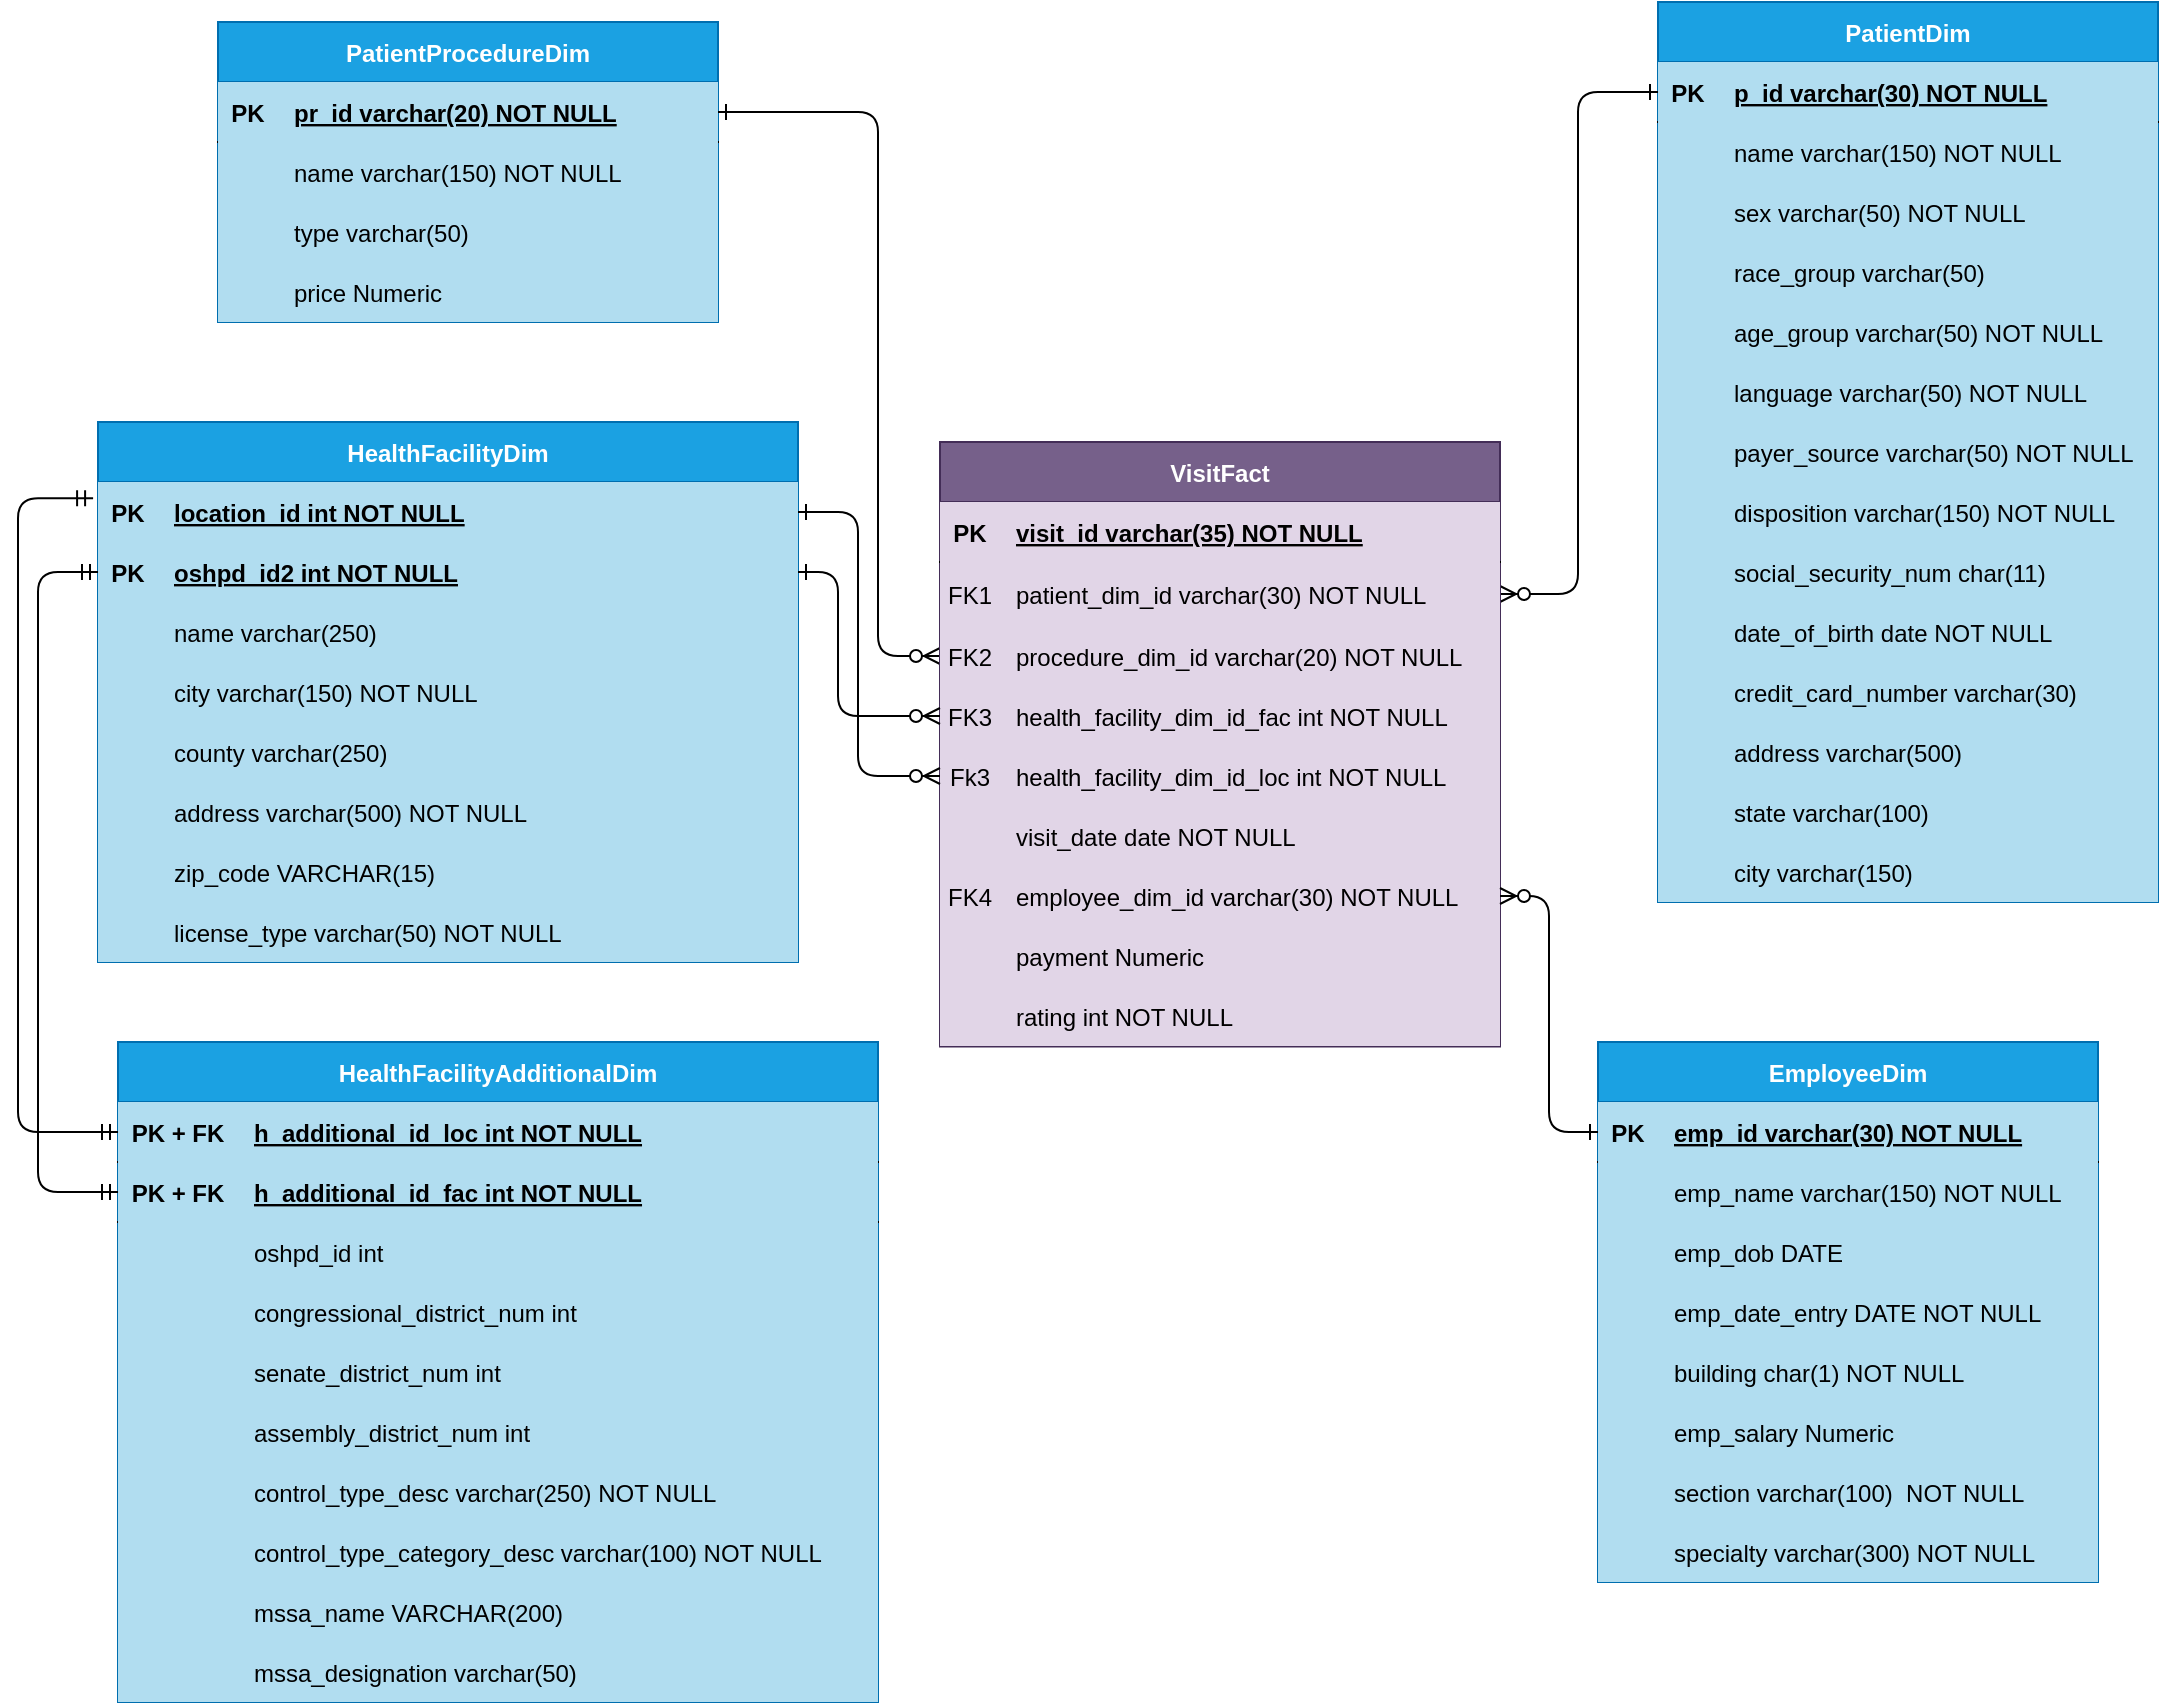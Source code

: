 <mxfile version="21.1.1" type="device">
  <diagram id="R2lEEEUBdFMjLlhIrx00" name="Page-1">
    <mxGraphModel dx="1313" dy="698" grid="0" gridSize="10" guides="1" tooltips="1" connect="1" arrows="1" fold="1" page="0" pageScale="1" pageWidth="850" pageHeight="1100" math="0" shadow="0" extFonts="Permanent Marker^https://fonts.googleapis.com/css?family=Permanent+Marker">
      <root>
        <mxCell id="0" />
        <mxCell id="1" parent="0" />
        <mxCell id="I6zElXgZEDLd3gUoQ3DE-26" value="PatientProcedureDim" style="shape=table;startSize=30;container=1;collapsible=1;childLayout=tableLayout;fixedRows=1;rowLines=0;fontStyle=1;align=center;resizeLast=1;fillColor=#1ba1e2;fontColor=#ffffff;strokeColor=#006EAF;" parent="1" vertex="1">
          <mxGeometry x="339" y="89" width="250" height="150" as="geometry" />
        </mxCell>
        <mxCell id="I6zElXgZEDLd3gUoQ3DE-27" value="" style="shape=partialRectangle;collapsible=0;dropTarget=0;pointerEvents=0;fillColor=none;points=[[0,0.5],[1,0.5]];portConstraint=eastwest;top=0;left=0;right=0;bottom=1;" parent="I6zElXgZEDLd3gUoQ3DE-26" vertex="1">
          <mxGeometry y="30" width="250" height="30" as="geometry" />
        </mxCell>
        <mxCell id="I6zElXgZEDLd3gUoQ3DE-28" value="PK" style="shape=partialRectangle;overflow=hidden;connectable=0;fillColor=#b1ddf0;top=0;left=0;bottom=0;right=0;fontStyle=1;strokeColor=#10739e;" parent="I6zElXgZEDLd3gUoQ3DE-27" vertex="1">
          <mxGeometry width="30" height="30" as="geometry">
            <mxRectangle width="30" height="30" as="alternateBounds" />
          </mxGeometry>
        </mxCell>
        <mxCell id="I6zElXgZEDLd3gUoQ3DE-29" value="pr_id varchar(20) NOT NULL " style="shape=partialRectangle;overflow=hidden;connectable=0;fillColor=#b1ddf0;top=0;left=0;bottom=0;right=0;align=left;spacingLeft=6;fontStyle=5;strokeColor=#10739e;" parent="I6zElXgZEDLd3gUoQ3DE-27" vertex="1">
          <mxGeometry x="30" width="220" height="30" as="geometry">
            <mxRectangle width="220" height="30" as="alternateBounds" />
          </mxGeometry>
        </mxCell>
        <mxCell id="I6zElXgZEDLd3gUoQ3DE-30" value="" style="shape=partialRectangle;collapsible=0;dropTarget=0;pointerEvents=0;fillColor=none;points=[[0,0.5],[1,0.5]];portConstraint=eastwest;top=0;left=0;right=0;bottom=0;" parent="I6zElXgZEDLd3gUoQ3DE-26" vertex="1">
          <mxGeometry y="60" width="250" height="30" as="geometry" />
        </mxCell>
        <mxCell id="I6zElXgZEDLd3gUoQ3DE-31" value="" style="shape=partialRectangle;overflow=hidden;connectable=0;fillColor=#b1ddf0;top=0;left=0;bottom=0;right=0;strokeColor=#10739e;" parent="I6zElXgZEDLd3gUoQ3DE-30" vertex="1">
          <mxGeometry width="30" height="30" as="geometry">
            <mxRectangle width="30" height="30" as="alternateBounds" />
          </mxGeometry>
        </mxCell>
        <mxCell id="I6zElXgZEDLd3gUoQ3DE-32" value="name varchar(150) NOT NULL" style="shape=partialRectangle;overflow=hidden;connectable=0;fillColor=#b1ddf0;top=0;left=0;bottom=0;right=0;align=left;spacingLeft=6;strokeColor=#10739e;" parent="I6zElXgZEDLd3gUoQ3DE-30" vertex="1">
          <mxGeometry x="30" width="220" height="30" as="geometry">
            <mxRectangle width="220" height="30" as="alternateBounds" />
          </mxGeometry>
        </mxCell>
        <mxCell id="I6zElXgZEDLd3gUoQ3DE-36" style="shape=partialRectangle;collapsible=0;dropTarget=0;pointerEvents=0;fillColor=none;points=[[0,0.5],[1,0.5]];portConstraint=eastwest;top=0;left=0;right=0;bottom=0;" parent="I6zElXgZEDLd3gUoQ3DE-26" vertex="1">
          <mxGeometry y="90" width="250" height="30" as="geometry" />
        </mxCell>
        <mxCell id="I6zElXgZEDLd3gUoQ3DE-37" style="shape=partialRectangle;overflow=hidden;connectable=0;fillColor=#b1ddf0;top=0;left=0;bottom=0;right=0;strokeColor=#10739e;" parent="I6zElXgZEDLd3gUoQ3DE-36" vertex="1">
          <mxGeometry width="30" height="30" as="geometry">
            <mxRectangle width="30" height="30" as="alternateBounds" />
          </mxGeometry>
        </mxCell>
        <mxCell id="I6zElXgZEDLd3gUoQ3DE-38" value="type varchar(50)" style="shape=partialRectangle;overflow=hidden;connectable=0;fillColor=#b1ddf0;top=0;left=0;bottom=0;right=0;align=left;spacingLeft=6;strokeColor=#10739e;" parent="I6zElXgZEDLd3gUoQ3DE-36" vertex="1">
          <mxGeometry x="30" width="220" height="30" as="geometry">
            <mxRectangle width="220" height="30" as="alternateBounds" />
          </mxGeometry>
        </mxCell>
        <mxCell id="I6zElXgZEDLd3gUoQ3DE-39" style="shape=partialRectangle;collapsible=0;dropTarget=0;pointerEvents=0;fillColor=none;points=[[0,0.5],[1,0.5]];portConstraint=eastwest;top=0;left=0;right=0;bottom=0;" parent="I6zElXgZEDLd3gUoQ3DE-26" vertex="1">
          <mxGeometry y="120" width="250" height="30" as="geometry" />
        </mxCell>
        <mxCell id="I6zElXgZEDLd3gUoQ3DE-40" style="shape=partialRectangle;overflow=hidden;connectable=0;fillColor=#b1ddf0;top=0;left=0;bottom=0;right=0;strokeColor=#10739e;" parent="I6zElXgZEDLd3gUoQ3DE-39" vertex="1">
          <mxGeometry width="30" height="30" as="geometry">
            <mxRectangle width="30" height="30" as="alternateBounds" />
          </mxGeometry>
        </mxCell>
        <mxCell id="I6zElXgZEDLd3gUoQ3DE-41" value="price Numeric" style="shape=partialRectangle;overflow=hidden;connectable=0;fillColor=#b1ddf0;top=0;left=0;bottom=0;right=0;align=left;spacingLeft=6;strokeColor=#10739e;" parent="I6zElXgZEDLd3gUoQ3DE-39" vertex="1">
          <mxGeometry x="30" width="220" height="30" as="geometry">
            <mxRectangle width="220" height="30" as="alternateBounds" />
          </mxGeometry>
        </mxCell>
        <mxCell id="I6zElXgZEDLd3gUoQ3DE-88" value="HealthFacilityDim" style="shape=table;startSize=30;container=1;collapsible=1;childLayout=tableLayout;fixedRows=1;rowLines=0;fontStyle=1;align=center;resizeLast=1;fillColor=#1ba1e2;fontColor=#ffffff;strokeColor=#006EAF;" parent="1" vertex="1">
          <mxGeometry x="279" y="289" width="350" height="270" as="geometry" />
        </mxCell>
        <mxCell id="U6otynBDtJ4fSCat0MDh-55" style="shape=partialRectangle;collapsible=0;dropTarget=0;pointerEvents=0;fillColor=none;points=[[0,0.5],[1,0.5]];portConstraint=eastwest;top=0;left=0;right=0;bottom=0;" parent="I6zElXgZEDLd3gUoQ3DE-88" vertex="1">
          <mxGeometry y="30" width="350" height="30" as="geometry" />
        </mxCell>
        <mxCell id="U6otynBDtJ4fSCat0MDh-56" value="PK" style="shape=partialRectangle;overflow=hidden;connectable=0;fillColor=#b1ddf0;top=0;left=0;bottom=0;right=0;strokeColor=#10739e;fontStyle=1" parent="U6otynBDtJ4fSCat0MDh-55" vertex="1">
          <mxGeometry width="30" height="30" as="geometry">
            <mxRectangle width="30" height="30" as="alternateBounds" />
          </mxGeometry>
        </mxCell>
        <mxCell id="U6otynBDtJ4fSCat0MDh-57" value="location_id int NOT NULL" style="shape=partialRectangle;overflow=hidden;connectable=0;fillColor=#b1ddf0;top=0;left=0;bottom=0;right=0;align=left;spacingLeft=6;strokeColor=#10739e;fontStyle=5" parent="U6otynBDtJ4fSCat0MDh-55" vertex="1">
          <mxGeometry x="30" width="320" height="30" as="geometry">
            <mxRectangle width="320" height="30" as="alternateBounds" />
          </mxGeometry>
        </mxCell>
        <mxCell id="U6otynBDtJ4fSCat0MDh-86" style="shape=partialRectangle;collapsible=0;dropTarget=0;pointerEvents=0;fillColor=none;points=[[0,0.5],[1,0.5]];portConstraint=eastwest;top=0;left=0;right=0;bottom=0;" parent="I6zElXgZEDLd3gUoQ3DE-88" vertex="1">
          <mxGeometry y="60" width="350" height="30" as="geometry" />
        </mxCell>
        <mxCell id="U6otynBDtJ4fSCat0MDh-87" value="PK" style="shape=partialRectangle;overflow=hidden;connectable=0;fillColor=#b1ddf0;top=0;left=0;bottom=0;right=0;strokeColor=#10739e;fontStyle=1" parent="U6otynBDtJ4fSCat0MDh-86" vertex="1">
          <mxGeometry width="30" height="30" as="geometry">
            <mxRectangle width="30" height="30" as="alternateBounds" />
          </mxGeometry>
        </mxCell>
        <mxCell id="U6otynBDtJ4fSCat0MDh-88" value="oshpd_id2 int NOT NULL" style="shape=partialRectangle;overflow=hidden;connectable=0;fillColor=#b1ddf0;top=0;left=0;bottom=0;right=0;align=left;spacingLeft=6;strokeColor=#10739e;fontStyle=5" parent="U6otynBDtJ4fSCat0MDh-86" vertex="1">
          <mxGeometry x="30" width="320" height="30" as="geometry">
            <mxRectangle width="320" height="30" as="alternateBounds" />
          </mxGeometry>
        </mxCell>
        <mxCell id="I6zElXgZEDLd3gUoQ3DE-95" value="" style="shape=partialRectangle;collapsible=0;dropTarget=0;pointerEvents=0;fillColor=none;points=[[0,0.5],[1,0.5]];portConstraint=eastwest;top=0;left=0;right=0;bottom=0;" parent="I6zElXgZEDLd3gUoQ3DE-88" vertex="1">
          <mxGeometry y="90" width="350" height="30" as="geometry" />
        </mxCell>
        <mxCell id="I6zElXgZEDLd3gUoQ3DE-96" value="" style="shape=partialRectangle;overflow=hidden;connectable=0;fillColor=#b1ddf0;top=0;left=0;bottom=0;right=0;strokeColor=#10739e;" parent="I6zElXgZEDLd3gUoQ3DE-95" vertex="1">
          <mxGeometry width="30" height="30" as="geometry">
            <mxRectangle width="30" height="30" as="alternateBounds" />
          </mxGeometry>
        </mxCell>
        <mxCell id="I6zElXgZEDLd3gUoQ3DE-97" value="name varchar(250)" style="shape=partialRectangle;overflow=hidden;connectable=0;fillColor=#b1ddf0;top=0;left=0;bottom=0;right=0;align=left;spacingLeft=6;strokeColor=#10739e;" parent="I6zElXgZEDLd3gUoQ3DE-95" vertex="1">
          <mxGeometry x="30" width="320" height="30" as="geometry">
            <mxRectangle width="320" height="30" as="alternateBounds" />
          </mxGeometry>
        </mxCell>
        <mxCell id="U6otynBDtJ4fSCat0MDh-70" style="shape=partialRectangle;collapsible=0;dropTarget=0;pointerEvents=0;fillColor=none;points=[[0,0.5],[1,0.5]];portConstraint=eastwest;top=0;left=0;right=0;bottom=0;" parent="I6zElXgZEDLd3gUoQ3DE-88" vertex="1">
          <mxGeometry y="120" width="350" height="30" as="geometry" />
        </mxCell>
        <mxCell id="U6otynBDtJ4fSCat0MDh-71" style="shape=partialRectangle;overflow=hidden;connectable=0;fillColor=#b1ddf0;top=0;left=0;bottom=0;right=0;strokeColor=#10739e;" parent="U6otynBDtJ4fSCat0MDh-70" vertex="1">
          <mxGeometry width="30" height="30" as="geometry">
            <mxRectangle width="30" height="30" as="alternateBounds" />
          </mxGeometry>
        </mxCell>
        <mxCell id="U6otynBDtJ4fSCat0MDh-72" value="city varchar(150) NOT NULL" style="shape=partialRectangle;overflow=hidden;connectable=0;fillColor=#b1ddf0;top=0;left=0;bottom=0;right=0;align=left;spacingLeft=6;strokeColor=#10739e;" parent="U6otynBDtJ4fSCat0MDh-70" vertex="1">
          <mxGeometry x="30" width="320" height="30" as="geometry">
            <mxRectangle width="320" height="30" as="alternateBounds" />
          </mxGeometry>
        </mxCell>
        <mxCell id="U6otynBDtJ4fSCat0MDh-67" style="shape=partialRectangle;collapsible=0;dropTarget=0;pointerEvents=0;fillColor=none;points=[[0,0.5],[1,0.5]];portConstraint=eastwest;top=0;left=0;right=0;bottom=0;" parent="I6zElXgZEDLd3gUoQ3DE-88" vertex="1">
          <mxGeometry y="150" width="350" height="30" as="geometry" />
        </mxCell>
        <mxCell id="U6otynBDtJ4fSCat0MDh-68" style="shape=partialRectangle;overflow=hidden;connectable=0;fillColor=#b1ddf0;top=0;left=0;bottom=0;right=0;strokeColor=#10739e;" parent="U6otynBDtJ4fSCat0MDh-67" vertex="1">
          <mxGeometry width="30" height="30" as="geometry">
            <mxRectangle width="30" height="30" as="alternateBounds" />
          </mxGeometry>
        </mxCell>
        <mxCell id="U6otynBDtJ4fSCat0MDh-69" value="county varchar(250)" style="shape=partialRectangle;overflow=hidden;connectable=0;fillColor=#b1ddf0;top=0;left=0;bottom=0;right=0;align=left;spacingLeft=6;strokeColor=#10739e;" parent="U6otynBDtJ4fSCat0MDh-67" vertex="1">
          <mxGeometry x="30" width="320" height="30" as="geometry">
            <mxRectangle width="320" height="30" as="alternateBounds" />
          </mxGeometry>
        </mxCell>
        <mxCell id="U6otynBDtJ4fSCat0MDh-64" style="shape=partialRectangle;collapsible=0;dropTarget=0;pointerEvents=0;fillColor=none;points=[[0,0.5],[1,0.5]];portConstraint=eastwest;top=0;left=0;right=0;bottom=0;" parent="I6zElXgZEDLd3gUoQ3DE-88" vertex="1">
          <mxGeometry y="180" width="350" height="30" as="geometry" />
        </mxCell>
        <mxCell id="U6otynBDtJ4fSCat0MDh-65" style="shape=partialRectangle;overflow=hidden;connectable=0;fillColor=#b1ddf0;top=0;left=0;bottom=0;right=0;strokeColor=#10739e;" parent="U6otynBDtJ4fSCat0MDh-64" vertex="1">
          <mxGeometry width="30" height="30" as="geometry">
            <mxRectangle width="30" height="30" as="alternateBounds" />
          </mxGeometry>
        </mxCell>
        <mxCell id="U6otynBDtJ4fSCat0MDh-66" value="address varchar(500) NOT NULL" style="shape=partialRectangle;overflow=hidden;connectable=0;fillColor=#b1ddf0;top=0;left=0;bottom=0;right=0;align=left;spacingLeft=6;strokeColor=#10739e;" parent="U6otynBDtJ4fSCat0MDh-64" vertex="1">
          <mxGeometry x="30" width="320" height="30" as="geometry">
            <mxRectangle width="320" height="30" as="alternateBounds" />
          </mxGeometry>
        </mxCell>
        <mxCell id="U6otynBDtJ4fSCat0MDh-61" style="shape=partialRectangle;collapsible=0;dropTarget=0;pointerEvents=0;fillColor=none;points=[[0,0.5],[1,0.5]];portConstraint=eastwest;top=0;left=0;right=0;bottom=0;" parent="I6zElXgZEDLd3gUoQ3DE-88" vertex="1">
          <mxGeometry y="210" width="350" height="30" as="geometry" />
        </mxCell>
        <mxCell id="U6otynBDtJ4fSCat0MDh-62" style="shape=partialRectangle;overflow=hidden;connectable=0;fillColor=#b1ddf0;top=0;left=0;bottom=0;right=0;strokeColor=#10739e;" parent="U6otynBDtJ4fSCat0MDh-61" vertex="1">
          <mxGeometry width="30" height="30" as="geometry">
            <mxRectangle width="30" height="30" as="alternateBounds" />
          </mxGeometry>
        </mxCell>
        <mxCell id="U6otynBDtJ4fSCat0MDh-63" value="zip_code VARCHAR(15)" style="shape=partialRectangle;overflow=hidden;connectable=0;fillColor=#b1ddf0;top=0;left=0;bottom=0;right=0;align=left;spacingLeft=6;strokeColor=#10739e;" parent="U6otynBDtJ4fSCat0MDh-61" vertex="1">
          <mxGeometry x="30" width="320" height="30" as="geometry">
            <mxRectangle width="320" height="30" as="alternateBounds" />
          </mxGeometry>
        </mxCell>
        <mxCell id="I6zElXgZEDLd3gUoQ3DE-110" style="shape=partialRectangle;collapsible=0;dropTarget=0;pointerEvents=0;fillColor=none;points=[[0,0.5],[1,0.5]];portConstraint=eastwest;top=0;left=0;right=0;bottom=0;" parent="I6zElXgZEDLd3gUoQ3DE-88" vertex="1">
          <mxGeometry y="240" width="350" height="30" as="geometry" />
        </mxCell>
        <mxCell id="I6zElXgZEDLd3gUoQ3DE-111" style="shape=partialRectangle;overflow=hidden;connectable=0;fillColor=#b1ddf0;top=0;left=0;bottom=0;right=0;strokeColor=#10739e;" parent="I6zElXgZEDLd3gUoQ3DE-110" vertex="1">
          <mxGeometry width="30" height="30" as="geometry">
            <mxRectangle width="30" height="30" as="alternateBounds" />
          </mxGeometry>
        </mxCell>
        <mxCell id="I6zElXgZEDLd3gUoQ3DE-112" value="license_type varchar(50) NOT NULL" style="shape=partialRectangle;overflow=hidden;connectable=0;fillColor=#b1ddf0;top=0;left=0;bottom=0;right=0;align=left;spacingLeft=6;strokeColor=#10739e;" parent="I6zElXgZEDLd3gUoQ3DE-110" vertex="1">
          <mxGeometry x="30" width="320" height="30" as="geometry">
            <mxRectangle width="320" height="30" as="alternateBounds" />
          </mxGeometry>
        </mxCell>
        <mxCell id="I6zElXgZEDLd3gUoQ3DE-116" value="PatientDim" style="shape=table;startSize=30;container=1;collapsible=1;childLayout=tableLayout;fixedRows=1;rowLines=0;fontStyle=1;align=center;resizeLast=1;fillColor=#1ba1e2;fontColor=#ffffff;strokeColor=#006EAF;" parent="1" vertex="1">
          <mxGeometry x="1059" y="79" width="250" height="450" as="geometry" />
        </mxCell>
        <mxCell id="I6zElXgZEDLd3gUoQ3DE-117" value="" style="shape=partialRectangle;collapsible=0;dropTarget=0;pointerEvents=0;fillColor=none;points=[[0,0.5],[1,0.5]];portConstraint=eastwest;top=0;left=0;right=0;bottom=1;" parent="I6zElXgZEDLd3gUoQ3DE-116" vertex="1">
          <mxGeometry y="30" width="250" height="30" as="geometry" />
        </mxCell>
        <mxCell id="I6zElXgZEDLd3gUoQ3DE-118" value="PK" style="shape=partialRectangle;overflow=hidden;connectable=0;fillColor=#b1ddf0;top=0;left=0;bottom=0;right=0;fontStyle=1;strokeColor=#10739e;" parent="I6zElXgZEDLd3gUoQ3DE-117" vertex="1">
          <mxGeometry width="30" height="30" as="geometry">
            <mxRectangle width="30" height="30" as="alternateBounds" />
          </mxGeometry>
        </mxCell>
        <mxCell id="I6zElXgZEDLd3gUoQ3DE-119" value="p_id varchar(30) NOT NULL " style="shape=partialRectangle;overflow=hidden;connectable=0;fillColor=#b1ddf0;top=0;left=0;bottom=0;right=0;align=left;spacingLeft=6;fontStyle=5;strokeColor=#10739e;" parent="I6zElXgZEDLd3gUoQ3DE-117" vertex="1">
          <mxGeometry x="30" width="220" height="30" as="geometry">
            <mxRectangle width="220" height="30" as="alternateBounds" />
          </mxGeometry>
        </mxCell>
        <mxCell id="I6zElXgZEDLd3gUoQ3DE-120" value="" style="shape=partialRectangle;collapsible=0;dropTarget=0;pointerEvents=0;fillColor=none;points=[[0,0.5],[1,0.5]];portConstraint=eastwest;top=0;left=0;right=0;bottom=0;" parent="I6zElXgZEDLd3gUoQ3DE-116" vertex="1">
          <mxGeometry y="60" width="250" height="30" as="geometry" />
        </mxCell>
        <mxCell id="I6zElXgZEDLd3gUoQ3DE-121" value="" style="shape=partialRectangle;overflow=hidden;connectable=0;fillColor=#b1ddf0;top=0;left=0;bottom=0;right=0;strokeColor=#10739e;" parent="I6zElXgZEDLd3gUoQ3DE-120" vertex="1">
          <mxGeometry width="30" height="30" as="geometry">
            <mxRectangle width="30" height="30" as="alternateBounds" />
          </mxGeometry>
        </mxCell>
        <mxCell id="I6zElXgZEDLd3gUoQ3DE-122" value="name varchar(150) NOT NULL" style="shape=partialRectangle;overflow=hidden;connectable=0;fillColor=#b1ddf0;top=0;left=0;bottom=0;right=0;align=left;spacingLeft=6;strokeColor=#10739e;" parent="I6zElXgZEDLd3gUoQ3DE-120" vertex="1">
          <mxGeometry x="30" width="220" height="30" as="geometry">
            <mxRectangle width="220" height="30" as="alternateBounds" />
          </mxGeometry>
        </mxCell>
        <mxCell id="U6otynBDtJ4fSCat0MDh-151" style="shape=partialRectangle;collapsible=0;dropTarget=0;pointerEvents=0;fillColor=none;points=[[0,0.5],[1,0.5]];portConstraint=eastwest;top=0;left=0;right=0;bottom=0;" parent="I6zElXgZEDLd3gUoQ3DE-116" vertex="1">
          <mxGeometry y="90" width="250" height="30" as="geometry" />
        </mxCell>
        <mxCell id="U6otynBDtJ4fSCat0MDh-152" style="shape=partialRectangle;overflow=hidden;connectable=0;fillColor=#b1ddf0;top=0;left=0;bottom=0;right=0;strokeColor=#10739e;" parent="U6otynBDtJ4fSCat0MDh-151" vertex="1">
          <mxGeometry width="30" height="30" as="geometry">
            <mxRectangle width="30" height="30" as="alternateBounds" />
          </mxGeometry>
        </mxCell>
        <mxCell id="U6otynBDtJ4fSCat0MDh-153" value="sex varchar(50) NOT NULL" style="shape=partialRectangle;overflow=hidden;connectable=0;fillColor=#b1ddf0;top=0;left=0;bottom=0;right=0;align=left;spacingLeft=6;strokeColor=#10739e;" parent="U6otynBDtJ4fSCat0MDh-151" vertex="1">
          <mxGeometry x="30" width="220" height="30" as="geometry">
            <mxRectangle width="220" height="30" as="alternateBounds" />
          </mxGeometry>
        </mxCell>
        <mxCell id="U6otynBDtJ4fSCat0MDh-148" style="shape=partialRectangle;collapsible=0;dropTarget=0;pointerEvents=0;fillColor=none;points=[[0,0.5],[1,0.5]];portConstraint=eastwest;top=0;left=0;right=0;bottom=0;" parent="I6zElXgZEDLd3gUoQ3DE-116" vertex="1">
          <mxGeometry y="120" width="250" height="30" as="geometry" />
        </mxCell>
        <mxCell id="U6otynBDtJ4fSCat0MDh-149" style="shape=partialRectangle;overflow=hidden;connectable=0;fillColor=#b1ddf0;top=0;left=0;bottom=0;right=0;strokeColor=#10739e;" parent="U6otynBDtJ4fSCat0MDh-148" vertex="1">
          <mxGeometry width="30" height="30" as="geometry">
            <mxRectangle width="30" height="30" as="alternateBounds" />
          </mxGeometry>
        </mxCell>
        <mxCell id="U6otynBDtJ4fSCat0MDh-150" value="race_group varchar(50)" style="shape=partialRectangle;overflow=hidden;connectable=0;fillColor=#b1ddf0;top=0;left=0;bottom=0;right=0;align=left;spacingLeft=6;strokeColor=#10739e;" parent="U6otynBDtJ4fSCat0MDh-148" vertex="1">
          <mxGeometry x="30" width="220" height="30" as="geometry">
            <mxRectangle width="220" height="30" as="alternateBounds" />
          </mxGeometry>
        </mxCell>
        <mxCell id="U6otynBDtJ4fSCat0MDh-145" style="shape=partialRectangle;collapsible=0;dropTarget=0;pointerEvents=0;fillColor=none;points=[[0,0.5],[1,0.5]];portConstraint=eastwest;top=0;left=0;right=0;bottom=0;" parent="I6zElXgZEDLd3gUoQ3DE-116" vertex="1">
          <mxGeometry y="150" width="250" height="30" as="geometry" />
        </mxCell>
        <mxCell id="U6otynBDtJ4fSCat0MDh-146" style="shape=partialRectangle;overflow=hidden;connectable=0;fillColor=#b1ddf0;top=0;left=0;bottom=0;right=0;strokeColor=#10739e;" parent="U6otynBDtJ4fSCat0MDh-145" vertex="1">
          <mxGeometry width="30" height="30" as="geometry">
            <mxRectangle width="30" height="30" as="alternateBounds" />
          </mxGeometry>
        </mxCell>
        <mxCell id="U6otynBDtJ4fSCat0MDh-147" value="age_group varchar(50) NOT NULL" style="shape=partialRectangle;overflow=hidden;connectable=0;fillColor=#b1ddf0;top=0;left=0;bottom=0;right=0;align=left;spacingLeft=6;strokeColor=#10739e;" parent="U6otynBDtJ4fSCat0MDh-145" vertex="1">
          <mxGeometry x="30" width="220" height="30" as="geometry">
            <mxRectangle width="220" height="30" as="alternateBounds" />
          </mxGeometry>
        </mxCell>
        <mxCell id="U6otynBDtJ4fSCat0MDh-160" style="shape=partialRectangle;collapsible=0;dropTarget=0;pointerEvents=0;fillColor=none;points=[[0,0.5],[1,0.5]];portConstraint=eastwest;top=0;left=0;right=0;bottom=0;" parent="I6zElXgZEDLd3gUoQ3DE-116" vertex="1">
          <mxGeometry y="180" width="250" height="30" as="geometry" />
        </mxCell>
        <mxCell id="U6otynBDtJ4fSCat0MDh-161" style="shape=partialRectangle;overflow=hidden;connectable=0;fillColor=#b1ddf0;top=0;left=0;bottom=0;right=0;strokeColor=#10739e;" parent="U6otynBDtJ4fSCat0MDh-160" vertex="1">
          <mxGeometry width="30" height="30" as="geometry">
            <mxRectangle width="30" height="30" as="alternateBounds" />
          </mxGeometry>
        </mxCell>
        <mxCell id="U6otynBDtJ4fSCat0MDh-162" value="language varchar(50) NOT NULL" style="shape=partialRectangle;overflow=hidden;connectable=0;fillColor=#b1ddf0;top=0;left=0;bottom=0;right=0;align=left;spacingLeft=6;strokeColor=#10739e;" parent="U6otynBDtJ4fSCat0MDh-160" vertex="1">
          <mxGeometry x="30" width="220" height="30" as="geometry">
            <mxRectangle width="220" height="30" as="alternateBounds" />
          </mxGeometry>
        </mxCell>
        <mxCell id="U6otynBDtJ4fSCat0MDh-157" style="shape=partialRectangle;collapsible=0;dropTarget=0;pointerEvents=0;fillColor=none;points=[[0,0.5],[1,0.5]];portConstraint=eastwest;top=0;left=0;right=0;bottom=0;" parent="I6zElXgZEDLd3gUoQ3DE-116" vertex="1">
          <mxGeometry y="210" width="250" height="30" as="geometry" />
        </mxCell>
        <mxCell id="U6otynBDtJ4fSCat0MDh-158" style="shape=partialRectangle;overflow=hidden;connectable=0;fillColor=#b1ddf0;top=0;left=0;bottom=0;right=0;strokeColor=#10739e;" parent="U6otynBDtJ4fSCat0MDh-157" vertex="1">
          <mxGeometry width="30" height="30" as="geometry">
            <mxRectangle width="30" height="30" as="alternateBounds" />
          </mxGeometry>
        </mxCell>
        <mxCell id="U6otynBDtJ4fSCat0MDh-159" value="payer_source varchar(50) NOT NULL" style="shape=partialRectangle;overflow=hidden;connectable=0;fillColor=#b1ddf0;top=0;left=0;bottom=0;right=0;align=left;spacingLeft=6;strokeColor=#10739e;" parent="U6otynBDtJ4fSCat0MDh-157" vertex="1">
          <mxGeometry x="30" width="220" height="30" as="geometry">
            <mxRectangle width="220" height="30" as="alternateBounds" />
          </mxGeometry>
        </mxCell>
        <mxCell id="U6otynBDtJ4fSCat0MDh-154" style="shape=partialRectangle;collapsible=0;dropTarget=0;pointerEvents=0;fillColor=none;points=[[0,0.5],[1,0.5]];portConstraint=eastwest;top=0;left=0;right=0;bottom=0;" parent="I6zElXgZEDLd3gUoQ3DE-116" vertex="1">
          <mxGeometry y="240" width="250" height="30" as="geometry" />
        </mxCell>
        <mxCell id="U6otynBDtJ4fSCat0MDh-155" style="shape=partialRectangle;overflow=hidden;connectable=0;fillColor=#b1ddf0;top=0;left=0;bottom=0;right=0;strokeColor=#10739e;" parent="U6otynBDtJ4fSCat0MDh-154" vertex="1">
          <mxGeometry width="30" height="30" as="geometry">
            <mxRectangle width="30" height="30" as="alternateBounds" />
          </mxGeometry>
        </mxCell>
        <mxCell id="U6otynBDtJ4fSCat0MDh-156" value="disposition varchar(150) NOT NULL" style="shape=partialRectangle;overflow=hidden;connectable=0;fillColor=#b1ddf0;top=0;left=0;bottom=0;right=0;align=left;spacingLeft=6;strokeColor=#10739e;" parent="U6otynBDtJ4fSCat0MDh-154" vertex="1">
          <mxGeometry x="30" width="220" height="30" as="geometry">
            <mxRectangle width="220" height="30" as="alternateBounds" />
          </mxGeometry>
        </mxCell>
        <mxCell id="I6zElXgZEDLd3gUoQ3DE-138" style="shape=partialRectangle;collapsible=0;dropTarget=0;pointerEvents=0;fillColor=none;points=[[0,0.5],[1,0.5]];portConstraint=eastwest;top=0;left=0;right=0;bottom=0;" parent="I6zElXgZEDLd3gUoQ3DE-116" vertex="1">
          <mxGeometry y="270" width="250" height="30" as="geometry" />
        </mxCell>
        <mxCell id="I6zElXgZEDLd3gUoQ3DE-139" style="shape=partialRectangle;overflow=hidden;connectable=0;fillColor=#b1ddf0;top=0;left=0;bottom=0;right=0;strokeColor=#10739e;" parent="I6zElXgZEDLd3gUoQ3DE-138" vertex="1">
          <mxGeometry width="30" height="30" as="geometry">
            <mxRectangle width="30" height="30" as="alternateBounds" />
          </mxGeometry>
        </mxCell>
        <mxCell id="I6zElXgZEDLd3gUoQ3DE-140" value="social_security_num char(11)" style="shape=partialRectangle;overflow=hidden;connectable=0;fillColor=#b1ddf0;top=0;left=0;bottom=0;right=0;align=left;spacingLeft=6;strokeColor=#10739e;" parent="I6zElXgZEDLd3gUoQ3DE-138" vertex="1">
          <mxGeometry x="30" width="220" height="30" as="geometry">
            <mxRectangle width="220" height="30" as="alternateBounds" />
          </mxGeometry>
        </mxCell>
        <mxCell id="I6zElXgZEDLd3gUoQ3DE-144" style="shape=partialRectangle;collapsible=0;dropTarget=0;pointerEvents=0;fillColor=none;points=[[0,0.5],[1,0.5]];portConstraint=eastwest;top=0;left=0;right=0;bottom=0;" parent="I6zElXgZEDLd3gUoQ3DE-116" vertex="1">
          <mxGeometry y="300" width="250" height="30" as="geometry" />
        </mxCell>
        <mxCell id="I6zElXgZEDLd3gUoQ3DE-145" style="shape=partialRectangle;overflow=hidden;connectable=0;fillColor=#b1ddf0;top=0;left=0;bottom=0;right=0;strokeColor=#10739e;" parent="I6zElXgZEDLd3gUoQ3DE-144" vertex="1">
          <mxGeometry width="30" height="30" as="geometry">
            <mxRectangle width="30" height="30" as="alternateBounds" />
          </mxGeometry>
        </mxCell>
        <mxCell id="I6zElXgZEDLd3gUoQ3DE-146" value="date_of_birth date NOT NULL" style="shape=partialRectangle;overflow=hidden;connectable=0;fillColor=#b1ddf0;top=0;left=0;bottom=0;right=0;align=left;spacingLeft=6;strokeColor=#10739e;" parent="I6zElXgZEDLd3gUoQ3DE-144" vertex="1">
          <mxGeometry x="30" width="220" height="30" as="geometry">
            <mxRectangle width="220" height="30" as="alternateBounds" />
          </mxGeometry>
        </mxCell>
        <mxCell id="I6zElXgZEDLd3gUoQ3DE-141" style="shape=partialRectangle;collapsible=0;dropTarget=0;pointerEvents=0;fillColor=none;points=[[0,0.5],[1,0.5]];portConstraint=eastwest;top=0;left=0;right=0;bottom=0;" parent="I6zElXgZEDLd3gUoQ3DE-116" vertex="1">
          <mxGeometry y="330" width="250" height="30" as="geometry" />
        </mxCell>
        <mxCell id="I6zElXgZEDLd3gUoQ3DE-142" style="shape=partialRectangle;overflow=hidden;connectable=0;fillColor=#b1ddf0;top=0;left=0;bottom=0;right=0;strokeColor=#10739e;" parent="I6zElXgZEDLd3gUoQ3DE-141" vertex="1">
          <mxGeometry width="30" height="30" as="geometry">
            <mxRectangle width="30" height="30" as="alternateBounds" />
          </mxGeometry>
        </mxCell>
        <mxCell id="I6zElXgZEDLd3gUoQ3DE-143" value="credit_card_number varchar(30)" style="shape=partialRectangle;overflow=hidden;connectable=0;fillColor=#b1ddf0;top=0;left=0;bottom=0;right=0;align=left;spacingLeft=6;strokeColor=#10739e;" parent="I6zElXgZEDLd3gUoQ3DE-141" vertex="1">
          <mxGeometry x="30" width="220" height="30" as="geometry">
            <mxRectangle width="220" height="30" as="alternateBounds" />
          </mxGeometry>
        </mxCell>
        <mxCell id="I6zElXgZEDLd3gUoQ3DE-135" style="shape=partialRectangle;collapsible=0;dropTarget=0;pointerEvents=0;fillColor=none;points=[[0,0.5],[1,0.5]];portConstraint=eastwest;top=0;left=0;right=0;bottom=0;" parent="I6zElXgZEDLd3gUoQ3DE-116" vertex="1">
          <mxGeometry y="360" width="250" height="30" as="geometry" />
        </mxCell>
        <mxCell id="I6zElXgZEDLd3gUoQ3DE-136" style="shape=partialRectangle;overflow=hidden;connectable=0;fillColor=#b1ddf0;top=0;left=0;bottom=0;right=0;strokeColor=#10739e;" parent="I6zElXgZEDLd3gUoQ3DE-135" vertex="1">
          <mxGeometry width="30" height="30" as="geometry">
            <mxRectangle width="30" height="30" as="alternateBounds" />
          </mxGeometry>
        </mxCell>
        <mxCell id="I6zElXgZEDLd3gUoQ3DE-137" value="address varchar(500)" style="shape=partialRectangle;overflow=hidden;connectable=0;fillColor=#b1ddf0;top=0;left=0;bottom=0;right=0;align=left;spacingLeft=6;strokeColor=#10739e;" parent="I6zElXgZEDLd3gUoQ3DE-135" vertex="1">
          <mxGeometry x="30" width="220" height="30" as="geometry">
            <mxRectangle width="220" height="30" as="alternateBounds" />
          </mxGeometry>
        </mxCell>
        <mxCell id="I6zElXgZEDLd3gUoQ3DE-132" style="shape=partialRectangle;collapsible=0;dropTarget=0;pointerEvents=0;fillColor=none;points=[[0,0.5],[1,0.5]];portConstraint=eastwest;top=0;left=0;right=0;bottom=0;" parent="I6zElXgZEDLd3gUoQ3DE-116" vertex="1">
          <mxGeometry y="390" width="250" height="30" as="geometry" />
        </mxCell>
        <mxCell id="I6zElXgZEDLd3gUoQ3DE-133" style="shape=partialRectangle;overflow=hidden;connectable=0;fillColor=#b1ddf0;top=0;left=0;bottom=0;right=0;strokeColor=#10739e;" parent="I6zElXgZEDLd3gUoQ3DE-132" vertex="1">
          <mxGeometry width="30" height="30" as="geometry">
            <mxRectangle width="30" height="30" as="alternateBounds" />
          </mxGeometry>
        </mxCell>
        <mxCell id="I6zElXgZEDLd3gUoQ3DE-134" value="state varchar(100)" style="shape=partialRectangle;overflow=hidden;connectable=0;fillColor=#b1ddf0;top=0;left=0;bottom=0;right=0;align=left;spacingLeft=6;strokeColor=#10739e;" parent="I6zElXgZEDLd3gUoQ3DE-132" vertex="1">
          <mxGeometry x="30" width="220" height="30" as="geometry">
            <mxRectangle width="220" height="30" as="alternateBounds" />
          </mxGeometry>
        </mxCell>
        <mxCell id="I6zElXgZEDLd3gUoQ3DE-150" style="shape=partialRectangle;collapsible=0;dropTarget=0;pointerEvents=0;fillColor=none;points=[[0,0.5],[1,0.5]];portConstraint=eastwest;top=0;left=0;right=0;bottom=0;" parent="I6zElXgZEDLd3gUoQ3DE-116" vertex="1">
          <mxGeometry y="420" width="250" height="30" as="geometry" />
        </mxCell>
        <mxCell id="I6zElXgZEDLd3gUoQ3DE-151" style="shape=partialRectangle;overflow=hidden;connectable=0;fillColor=#b1ddf0;top=0;left=0;bottom=0;right=0;strokeColor=#10739e;" parent="I6zElXgZEDLd3gUoQ3DE-150" vertex="1">
          <mxGeometry width="30" height="30" as="geometry">
            <mxRectangle width="30" height="30" as="alternateBounds" />
          </mxGeometry>
        </mxCell>
        <mxCell id="I6zElXgZEDLd3gUoQ3DE-152" value="city varchar(150)" style="shape=partialRectangle;overflow=hidden;connectable=0;fillColor=#b1ddf0;top=0;left=0;bottom=0;right=0;align=left;spacingLeft=6;strokeColor=#10739e;" parent="I6zElXgZEDLd3gUoQ3DE-150" vertex="1">
          <mxGeometry x="30" width="220" height="30" as="geometry">
            <mxRectangle width="220" height="30" as="alternateBounds" />
          </mxGeometry>
        </mxCell>
        <mxCell id="I6zElXgZEDLd3gUoQ3DE-241" value="" style="edgeStyle=elbowEdgeStyle;endArrow=ERzeroToMany;startArrow=ERone;endFill=1;startFill=0;exitX=1;exitY=0.5;exitDx=0;exitDy=0;entryX=0;entryY=0.5;entryDx=0;entryDy=0;" parent="1" source="I6zElXgZEDLd3gUoQ3DE-27" target="U6otynBDtJ4fSCat0MDh-8" edge="1">
          <mxGeometry width="100" height="100" relative="1" as="geometry">
            <mxPoint x="-161" y="269" as="sourcePoint" />
            <mxPoint x="429" y="359" as="targetPoint" />
            <Array as="points">
              <mxPoint x="669" y="269" />
            </Array>
          </mxGeometry>
        </mxCell>
        <mxCell id="I6zElXgZEDLd3gUoQ3DE-249" value="" style="edgeStyle=elbowEdgeStyle;endArrow=ERzeroToMany;startArrow=ERone;endFill=1;startFill=0;entryX=1;entryY=0.5;entryDx=0;entryDy=0;exitX=0;exitY=0.5;exitDx=0;exitDy=0;" parent="1" source="I6zElXgZEDLd3gUoQ3DE-117" target="U6otynBDtJ4fSCat0MDh-5" edge="1">
          <mxGeometry width="100" height="100" relative="1" as="geometry">
            <mxPoint x="-221" y="239" as="sourcePoint" />
            <mxPoint x="-401" y="239" as="targetPoint" />
            <Array as="points">
              <mxPoint x="1019" y="249" />
            </Array>
          </mxGeometry>
        </mxCell>
        <mxCell id="NK5w_5Fr2Y1bBtqfcdcF-1" value="EmployeeDim" style="shape=table;startSize=30;container=1;collapsible=1;childLayout=tableLayout;fixedRows=1;rowLines=0;fontStyle=1;align=center;resizeLast=1;fillColor=#1ba1e2;fontColor=#ffffff;strokeColor=#006EAF;" parent="1" vertex="1">
          <mxGeometry x="1029" y="599" width="250" height="270" as="geometry" />
        </mxCell>
        <mxCell id="NK5w_5Fr2Y1bBtqfcdcF-2" value="" style="shape=partialRectangle;collapsible=0;dropTarget=0;pointerEvents=0;fillColor=none;points=[[0,0.5],[1,0.5]];portConstraint=eastwest;top=0;left=0;right=0;bottom=1;" parent="NK5w_5Fr2Y1bBtqfcdcF-1" vertex="1">
          <mxGeometry y="30" width="250" height="30" as="geometry" />
        </mxCell>
        <mxCell id="NK5w_5Fr2Y1bBtqfcdcF-3" value="PK" style="shape=partialRectangle;overflow=hidden;connectable=0;fillColor=#b1ddf0;top=0;left=0;bottom=0;right=0;fontStyle=1;strokeColor=#10739e;" parent="NK5w_5Fr2Y1bBtqfcdcF-2" vertex="1">
          <mxGeometry width="30" height="30" as="geometry">
            <mxRectangle width="30" height="30" as="alternateBounds" />
          </mxGeometry>
        </mxCell>
        <mxCell id="NK5w_5Fr2Y1bBtqfcdcF-4" value="emp_id varchar(30) NOT NULL " style="shape=partialRectangle;overflow=hidden;connectable=0;fillColor=#b1ddf0;top=0;left=0;bottom=0;right=0;align=left;spacingLeft=6;fontStyle=5;strokeColor=#10739e;" parent="NK5w_5Fr2Y1bBtqfcdcF-2" vertex="1">
          <mxGeometry x="30" width="220" height="30" as="geometry">
            <mxRectangle width="220" height="30" as="alternateBounds" />
          </mxGeometry>
        </mxCell>
        <mxCell id="NK5w_5Fr2Y1bBtqfcdcF-5" value="" style="shape=partialRectangle;collapsible=0;dropTarget=0;pointerEvents=0;fillColor=none;points=[[0,0.5],[1,0.5]];portConstraint=eastwest;top=0;left=0;right=0;bottom=0;" parent="NK5w_5Fr2Y1bBtqfcdcF-1" vertex="1">
          <mxGeometry y="60" width="250" height="30" as="geometry" />
        </mxCell>
        <mxCell id="NK5w_5Fr2Y1bBtqfcdcF-6" value="" style="shape=partialRectangle;overflow=hidden;connectable=0;fillColor=#b1ddf0;top=0;left=0;bottom=0;right=0;strokeColor=#10739e;" parent="NK5w_5Fr2Y1bBtqfcdcF-5" vertex="1">
          <mxGeometry width="30" height="30" as="geometry">
            <mxRectangle width="30" height="30" as="alternateBounds" />
          </mxGeometry>
        </mxCell>
        <mxCell id="NK5w_5Fr2Y1bBtqfcdcF-7" value="emp_name varchar(150) NOT NULL" style="shape=partialRectangle;overflow=hidden;connectable=0;fillColor=#b1ddf0;top=0;left=0;bottom=0;right=0;align=left;spacingLeft=6;strokeColor=#10739e;" parent="NK5w_5Fr2Y1bBtqfcdcF-5" vertex="1">
          <mxGeometry x="30" width="220" height="30" as="geometry">
            <mxRectangle width="220" height="30" as="alternateBounds" />
          </mxGeometry>
        </mxCell>
        <mxCell id="NK5w_5Fr2Y1bBtqfcdcF-8" value="" style="shape=partialRectangle;collapsible=0;dropTarget=0;pointerEvents=0;fillColor=none;points=[[0,0.5],[1,0.5]];portConstraint=eastwest;top=0;left=0;right=0;bottom=0;" parent="NK5w_5Fr2Y1bBtqfcdcF-1" vertex="1">
          <mxGeometry y="90" width="250" height="30" as="geometry" />
        </mxCell>
        <mxCell id="NK5w_5Fr2Y1bBtqfcdcF-9" value="" style="shape=partialRectangle;overflow=hidden;connectable=0;fillColor=#b1ddf0;top=0;left=0;bottom=0;right=0;strokeColor=#10739e;" parent="NK5w_5Fr2Y1bBtqfcdcF-8" vertex="1">
          <mxGeometry width="30" height="30" as="geometry">
            <mxRectangle width="30" height="30" as="alternateBounds" />
          </mxGeometry>
        </mxCell>
        <mxCell id="NK5w_5Fr2Y1bBtqfcdcF-10" value="emp_dob DATE" style="shape=partialRectangle;overflow=hidden;connectable=0;fillColor=#b1ddf0;top=0;left=0;bottom=0;right=0;align=left;spacingLeft=6;strokeColor=#10739e;" parent="NK5w_5Fr2Y1bBtqfcdcF-8" vertex="1">
          <mxGeometry x="30" width="220" height="30" as="geometry">
            <mxRectangle width="220" height="30" as="alternateBounds" />
          </mxGeometry>
        </mxCell>
        <mxCell id="NK5w_5Fr2Y1bBtqfcdcF-11" style="shape=partialRectangle;collapsible=0;dropTarget=0;pointerEvents=0;fillColor=none;points=[[0,0.5],[1,0.5]];portConstraint=eastwest;top=0;left=0;right=0;bottom=0;" parent="NK5w_5Fr2Y1bBtqfcdcF-1" vertex="1">
          <mxGeometry y="120" width="250" height="30" as="geometry" />
        </mxCell>
        <mxCell id="NK5w_5Fr2Y1bBtqfcdcF-12" value="" style="shape=partialRectangle;overflow=hidden;connectable=0;fillColor=#b1ddf0;top=0;left=0;bottom=0;right=0;strokeColor=#10739e;" parent="NK5w_5Fr2Y1bBtqfcdcF-11" vertex="1">
          <mxGeometry width="30" height="30" as="geometry">
            <mxRectangle width="30" height="30" as="alternateBounds" />
          </mxGeometry>
        </mxCell>
        <mxCell id="NK5w_5Fr2Y1bBtqfcdcF-13" value="emp_date_entry DATE NOT NULL" style="shape=partialRectangle;overflow=hidden;connectable=0;fillColor=#b1ddf0;top=0;left=0;bottom=0;right=0;align=left;spacingLeft=6;strokeColor=#10739e;" parent="NK5w_5Fr2Y1bBtqfcdcF-11" vertex="1">
          <mxGeometry x="30" width="220" height="30" as="geometry">
            <mxRectangle width="220" height="30" as="alternateBounds" />
          </mxGeometry>
        </mxCell>
        <mxCell id="NK5w_5Fr2Y1bBtqfcdcF-27" style="shape=partialRectangle;collapsible=0;dropTarget=0;pointerEvents=0;fillColor=none;points=[[0,0.5],[1,0.5]];portConstraint=eastwest;top=0;left=0;right=0;bottom=0;" parent="NK5w_5Fr2Y1bBtqfcdcF-1" vertex="1">
          <mxGeometry y="150" width="250" height="30" as="geometry" />
        </mxCell>
        <mxCell id="NK5w_5Fr2Y1bBtqfcdcF-28" style="shape=partialRectangle;overflow=hidden;connectable=0;fillColor=#b1ddf0;top=0;left=0;bottom=0;right=0;strokeColor=#10739e;" parent="NK5w_5Fr2Y1bBtqfcdcF-27" vertex="1">
          <mxGeometry width="30" height="30" as="geometry">
            <mxRectangle width="30" height="30" as="alternateBounds" />
          </mxGeometry>
        </mxCell>
        <mxCell id="NK5w_5Fr2Y1bBtqfcdcF-29" value="building char(1) NOT NULL" style="shape=partialRectangle;overflow=hidden;connectable=0;fillColor=#b1ddf0;top=0;left=0;bottom=0;right=0;align=left;spacingLeft=6;strokeColor=#10739e;" parent="NK5w_5Fr2Y1bBtqfcdcF-27" vertex="1">
          <mxGeometry x="30" width="220" height="30" as="geometry">
            <mxRectangle width="220" height="30" as="alternateBounds" />
          </mxGeometry>
        </mxCell>
        <mxCell id="NK5w_5Fr2Y1bBtqfcdcF-24" style="shape=partialRectangle;collapsible=0;dropTarget=0;pointerEvents=0;fillColor=none;points=[[0,0.5],[1,0.5]];portConstraint=eastwest;top=0;left=0;right=0;bottom=0;" parent="NK5w_5Fr2Y1bBtqfcdcF-1" vertex="1">
          <mxGeometry y="180" width="250" height="30" as="geometry" />
        </mxCell>
        <mxCell id="NK5w_5Fr2Y1bBtqfcdcF-25" style="shape=partialRectangle;overflow=hidden;connectable=0;fillColor=#b1ddf0;top=0;left=0;bottom=0;right=0;strokeColor=#10739e;" parent="NK5w_5Fr2Y1bBtqfcdcF-24" vertex="1">
          <mxGeometry width="30" height="30" as="geometry">
            <mxRectangle width="30" height="30" as="alternateBounds" />
          </mxGeometry>
        </mxCell>
        <mxCell id="NK5w_5Fr2Y1bBtqfcdcF-26" value="emp_salary Numeric" style="shape=partialRectangle;overflow=hidden;connectable=0;fillColor=#b1ddf0;top=0;left=0;bottom=0;right=0;align=left;spacingLeft=6;strokeColor=#10739e;" parent="NK5w_5Fr2Y1bBtqfcdcF-24" vertex="1">
          <mxGeometry x="30" width="220" height="30" as="geometry">
            <mxRectangle width="220" height="30" as="alternateBounds" />
          </mxGeometry>
        </mxCell>
        <mxCell id="NK5w_5Fr2Y1bBtqfcdcF-21" style="shape=partialRectangle;collapsible=0;dropTarget=0;pointerEvents=0;fillColor=none;points=[[0,0.5],[1,0.5]];portConstraint=eastwest;top=0;left=0;right=0;bottom=0;" parent="NK5w_5Fr2Y1bBtqfcdcF-1" vertex="1">
          <mxGeometry y="210" width="250" height="30" as="geometry" />
        </mxCell>
        <mxCell id="NK5w_5Fr2Y1bBtqfcdcF-22" style="shape=partialRectangle;overflow=hidden;connectable=0;fillColor=#b1ddf0;top=0;left=0;bottom=0;right=0;strokeColor=#10739e;" parent="NK5w_5Fr2Y1bBtqfcdcF-21" vertex="1">
          <mxGeometry width="30" height="30" as="geometry">
            <mxRectangle width="30" height="30" as="alternateBounds" />
          </mxGeometry>
        </mxCell>
        <mxCell id="NK5w_5Fr2Y1bBtqfcdcF-23" value="section varchar(100)  NOT NULL" style="shape=partialRectangle;overflow=hidden;connectable=0;fillColor=#b1ddf0;top=0;left=0;bottom=0;right=0;align=left;spacingLeft=6;strokeColor=#10739e;" parent="NK5w_5Fr2Y1bBtqfcdcF-21" vertex="1">
          <mxGeometry x="30" width="220" height="30" as="geometry">
            <mxRectangle width="220" height="30" as="alternateBounds" />
          </mxGeometry>
        </mxCell>
        <mxCell id="NK5w_5Fr2Y1bBtqfcdcF-33" style="shape=partialRectangle;collapsible=0;dropTarget=0;pointerEvents=0;fillColor=none;points=[[0,0.5],[1,0.5]];portConstraint=eastwest;top=0;left=0;right=0;bottom=0;" parent="NK5w_5Fr2Y1bBtqfcdcF-1" vertex="1">
          <mxGeometry y="240" width="250" height="30" as="geometry" />
        </mxCell>
        <mxCell id="NK5w_5Fr2Y1bBtqfcdcF-34" style="shape=partialRectangle;overflow=hidden;connectable=0;fillColor=#b1ddf0;top=0;left=0;bottom=0;right=0;strokeColor=#10739e;" parent="NK5w_5Fr2Y1bBtqfcdcF-33" vertex="1">
          <mxGeometry width="30" height="30" as="geometry">
            <mxRectangle width="30" height="30" as="alternateBounds" />
          </mxGeometry>
        </mxCell>
        <mxCell id="NK5w_5Fr2Y1bBtqfcdcF-35" value="specialty varchar(300) NOT NULL" style="shape=partialRectangle;overflow=hidden;connectable=0;fillColor=#b1ddf0;top=0;left=0;bottom=0;right=0;align=left;spacingLeft=6;strokeColor=#10739e;" parent="NK5w_5Fr2Y1bBtqfcdcF-33" vertex="1">
          <mxGeometry x="30" width="220" height="30" as="geometry">
            <mxRectangle width="220" height="30" as="alternateBounds" />
          </mxGeometry>
        </mxCell>
        <mxCell id="U6otynBDtJ4fSCat0MDh-1" value="VisitFact" style="shape=table;startSize=30;container=1;collapsible=1;childLayout=tableLayout;fixedRows=1;rowLines=0;fontStyle=1;align=center;resizeLast=1;fillColor=#76608a;strokeColor=#432D57;fontColor=#ffffff;" parent="1" vertex="1">
          <mxGeometry x="700" y="299" width="280" height="302.188" as="geometry" />
        </mxCell>
        <mxCell id="U6otynBDtJ4fSCat0MDh-2" value="" style="shape=partialRectangle;collapsible=0;dropTarget=0;pointerEvents=0;fillColor=none;points=[[0,0.5],[1,0.5]];portConstraint=eastwest;top=0;left=0;right=0;bottom=1;" parent="U6otynBDtJ4fSCat0MDh-1" vertex="1">
          <mxGeometry y="30" width="280" height="30" as="geometry" />
        </mxCell>
        <mxCell id="U6otynBDtJ4fSCat0MDh-3" value="PK" style="shape=partialRectangle;overflow=hidden;connectable=0;fillColor=#e1d5e7;top=0;left=0;bottom=0;right=0;fontStyle=1;strokeColor=#9673a6;" parent="U6otynBDtJ4fSCat0MDh-2" vertex="1">
          <mxGeometry width="30" height="30" as="geometry">
            <mxRectangle width="30" height="30" as="alternateBounds" />
          </mxGeometry>
        </mxCell>
        <mxCell id="U6otynBDtJ4fSCat0MDh-4" value="visit_id varchar(35) NOT NULL " style="shape=partialRectangle;overflow=hidden;connectable=0;fillColor=#e1d5e7;top=0;left=0;bottom=0;right=0;align=left;spacingLeft=6;fontStyle=5;strokeColor=#9673a6;" parent="U6otynBDtJ4fSCat0MDh-2" vertex="1">
          <mxGeometry x="30" width="250" height="30" as="geometry">
            <mxRectangle width="250" height="30" as="alternateBounds" />
          </mxGeometry>
        </mxCell>
        <mxCell id="U6otynBDtJ4fSCat0MDh-5" value="" style="shape=partialRectangle;collapsible=0;dropTarget=0;pointerEvents=0;fillColor=none;points=[[0,0.5],[1,0.5]];portConstraint=eastwest;top=0;left=0;right=0;bottom=0;" parent="U6otynBDtJ4fSCat0MDh-1" vertex="1">
          <mxGeometry y="60" width="280" height="32" as="geometry" />
        </mxCell>
        <mxCell id="U6otynBDtJ4fSCat0MDh-6" value="FK1" style="shape=partialRectangle;overflow=hidden;connectable=0;fillColor=#e1d5e7;top=0;left=0;bottom=0;right=0;strokeColor=#9673a6;" parent="U6otynBDtJ4fSCat0MDh-5" vertex="1">
          <mxGeometry width="30" height="32" as="geometry">
            <mxRectangle width="30" height="32" as="alternateBounds" />
          </mxGeometry>
        </mxCell>
        <mxCell id="U6otynBDtJ4fSCat0MDh-7" value="patient_dim_id varchar(30) NOT NULL" style="shape=partialRectangle;overflow=hidden;connectable=0;fillColor=#e1d5e7;top=0;left=0;bottom=0;right=0;align=left;spacingLeft=6;strokeColor=#9673a6;" parent="U6otynBDtJ4fSCat0MDh-5" vertex="1">
          <mxGeometry x="30" width="250" height="32" as="geometry">
            <mxRectangle width="250" height="32" as="alternateBounds" />
          </mxGeometry>
        </mxCell>
        <mxCell id="U6otynBDtJ4fSCat0MDh-8" value="" style="shape=partialRectangle;collapsible=0;dropTarget=0;pointerEvents=0;fillColor=none;points=[[0,0.5],[1,0.5]];portConstraint=eastwest;top=0;left=0;right=0;bottom=0;" parent="U6otynBDtJ4fSCat0MDh-1" vertex="1">
          <mxGeometry y="92" width="280" height="30" as="geometry" />
        </mxCell>
        <mxCell id="U6otynBDtJ4fSCat0MDh-9" value="FK2" style="shape=partialRectangle;overflow=hidden;connectable=0;fillColor=#e1d5e7;top=0;left=0;bottom=0;right=0;strokeColor=#9673a6;" parent="U6otynBDtJ4fSCat0MDh-8" vertex="1">
          <mxGeometry width="30" height="30" as="geometry">
            <mxRectangle width="30" height="30" as="alternateBounds" />
          </mxGeometry>
        </mxCell>
        <mxCell id="U6otynBDtJ4fSCat0MDh-10" value="procedure_dim_id varchar(20) NOT NULL" style="shape=partialRectangle;overflow=hidden;connectable=0;fillColor=#e1d5e7;top=0;left=0;bottom=0;right=0;align=left;spacingLeft=6;strokeColor=#9673a6;" parent="U6otynBDtJ4fSCat0MDh-8" vertex="1">
          <mxGeometry x="30" width="250" height="30" as="geometry">
            <mxRectangle width="250" height="30" as="alternateBounds" />
          </mxGeometry>
        </mxCell>
        <mxCell id="U6otynBDtJ4fSCat0MDh-11" style="shape=partialRectangle;collapsible=0;dropTarget=0;pointerEvents=0;fillColor=none;points=[[0,0.5],[1,0.5]];portConstraint=eastwest;top=0;left=0;right=0;bottom=0;" parent="U6otynBDtJ4fSCat0MDh-1" vertex="1">
          <mxGeometry y="122" width="280" height="30" as="geometry" />
        </mxCell>
        <mxCell id="U6otynBDtJ4fSCat0MDh-12" value="FK3" style="shape=partialRectangle;overflow=hidden;connectable=0;fillColor=#e1d5e7;top=0;left=0;bottom=0;right=0;strokeColor=#9673a6;" parent="U6otynBDtJ4fSCat0MDh-11" vertex="1">
          <mxGeometry width="30" height="30" as="geometry">
            <mxRectangle width="30" height="30" as="alternateBounds" />
          </mxGeometry>
        </mxCell>
        <mxCell id="U6otynBDtJ4fSCat0MDh-13" value="health_facility_dim_id_fac int NOT NULL" style="shape=partialRectangle;overflow=hidden;connectable=0;fillColor=#e1d5e7;top=0;left=0;bottom=0;right=0;align=left;spacingLeft=6;strokeColor=#9673a6;" parent="U6otynBDtJ4fSCat0MDh-11" vertex="1">
          <mxGeometry x="30" width="250" height="30" as="geometry">
            <mxRectangle width="250" height="30" as="alternateBounds" />
          </mxGeometry>
        </mxCell>
        <mxCell id="7_M2ChFBNRYxlzYL1yKz-1" style="shape=partialRectangle;collapsible=0;dropTarget=0;pointerEvents=0;fillColor=none;points=[[0,0.5],[1,0.5]];portConstraint=eastwest;top=0;left=0;right=0;bottom=0;" parent="U6otynBDtJ4fSCat0MDh-1" vertex="1">
          <mxGeometry y="152" width="280" height="30" as="geometry" />
        </mxCell>
        <mxCell id="7_M2ChFBNRYxlzYL1yKz-2" value="Fk3" style="shape=partialRectangle;overflow=hidden;connectable=0;fillColor=#e1d5e7;top=0;left=0;bottom=0;right=0;strokeColor=#9673a6;" parent="7_M2ChFBNRYxlzYL1yKz-1" vertex="1">
          <mxGeometry width="30" height="30" as="geometry">
            <mxRectangle width="30" height="30" as="alternateBounds" />
          </mxGeometry>
        </mxCell>
        <mxCell id="7_M2ChFBNRYxlzYL1yKz-3" value="health_facility_dim_id_loc int NOT NULL" style="shape=partialRectangle;overflow=hidden;connectable=0;fillColor=#e1d5e7;top=0;left=0;bottom=0;right=0;align=left;spacingLeft=6;strokeColor=#9673a6;" parent="7_M2ChFBNRYxlzYL1yKz-1" vertex="1">
          <mxGeometry x="30" width="250" height="30" as="geometry">
            <mxRectangle width="250" height="30" as="alternateBounds" />
          </mxGeometry>
        </mxCell>
        <mxCell id="U6otynBDtJ4fSCat0MDh-14" style="shape=partialRectangle;collapsible=0;dropTarget=0;pointerEvents=0;fillColor=none;points=[[0,0.5],[1,0.5]];portConstraint=eastwest;top=0;left=0;right=0;bottom=0;" parent="U6otynBDtJ4fSCat0MDh-1" vertex="1">
          <mxGeometry y="182" width="280" height="30" as="geometry" />
        </mxCell>
        <mxCell id="U6otynBDtJ4fSCat0MDh-15" style="shape=partialRectangle;overflow=hidden;connectable=0;fillColor=#e1d5e7;top=0;left=0;bottom=0;right=0;strokeColor=#9673a6;" parent="U6otynBDtJ4fSCat0MDh-14" vertex="1">
          <mxGeometry width="30" height="30" as="geometry">
            <mxRectangle width="30" height="30" as="alternateBounds" />
          </mxGeometry>
        </mxCell>
        <mxCell id="U6otynBDtJ4fSCat0MDh-16" value="visit_date date NOT NULL" style="shape=partialRectangle;overflow=hidden;connectable=0;fillColor=#e1d5e7;top=0;left=0;bottom=0;right=0;align=left;spacingLeft=6;strokeColor=#9673a6;" parent="U6otynBDtJ4fSCat0MDh-14" vertex="1">
          <mxGeometry x="30" width="250" height="30" as="geometry">
            <mxRectangle width="250" height="30" as="alternateBounds" />
          </mxGeometry>
        </mxCell>
        <mxCell id="U6otynBDtJ4fSCat0MDh-17" style="shape=partialRectangle;collapsible=0;dropTarget=0;pointerEvents=0;fillColor=none;points=[[0,0.5],[1,0.5]];portConstraint=eastwest;top=0;left=0;right=0;bottom=0;" parent="U6otynBDtJ4fSCat0MDh-1" vertex="1">
          <mxGeometry y="212" width="280" height="30" as="geometry" />
        </mxCell>
        <mxCell id="U6otynBDtJ4fSCat0MDh-18" value="FK4" style="shape=partialRectangle;overflow=hidden;connectable=0;fillColor=#e1d5e7;top=0;left=0;bottom=0;right=0;strokeColor=#9673a6;" parent="U6otynBDtJ4fSCat0MDh-17" vertex="1">
          <mxGeometry width="30" height="30" as="geometry">
            <mxRectangle width="30" height="30" as="alternateBounds" />
          </mxGeometry>
        </mxCell>
        <mxCell id="U6otynBDtJ4fSCat0MDh-19" value="employee_dim_id varchar(30) NOT NULL" style="shape=partialRectangle;overflow=hidden;connectable=0;fillColor=#e1d5e7;top=0;left=0;bottom=0;right=0;align=left;spacingLeft=6;strokeColor=#9673a6;" parent="U6otynBDtJ4fSCat0MDh-17" vertex="1">
          <mxGeometry x="30" width="250" height="30" as="geometry">
            <mxRectangle width="250" height="30" as="alternateBounds" />
          </mxGeometry>
        </mxCell>
        <mxCell id="_SrAaY6M1NSKKokZXSFg-1" style="shape=partialRectangle;collapsible=0;dropTarget=0;pointerEvents=0;fillColor=none;points=[[0,0.5],[1,0.5]];portConstraint=eastwest;top=0;left=0;right=0;bottom=0;" parent="U6otynBDtJ4fSCat0MDh-1" vertex="1">
          <mxGeometry y="242" width="280" height="30" as="geometry" />
        </mxCell>
        <mxCell id="_SrAaY6M1NSKKokZXSFg-2" style="shape=partialRectangle;overflow=hidden;connectable=0;fillColor=#e1d5e7;top=0;left=0;bottom=0;right=0;strokeColor=#9673a6;" parent="_SrAaY6M1NSKKokZXSFg-1" vertex="1">
          <mxGeometry width="30" height="30" as="geometry">
            <mxRectangle width="30" height="30" as="alternateBounds" />
          </mxGeometry>
        </mxCell>
        <mxCell id="_SrAaY6M1NSKKokZXSFg-3" value="payment Numeric" style="shape=partialRectangle;overflow=hidden;connectable=0;fillColor=#e1d5e7;top=0;left=0;bottom=0;right=0;align=left;spacingLeft=6;strokeColor=#9673a6;" parent="_SrAaY6M1NSKKokZXSFg-1" vertex="1">
          <mxGeometry x="30" width="250" height="30" as="geometry">
            <mxRectangle width="250" height="30" as="alternateBounds" />
          </mxGeometry>
        </mxCell>
        <mxCell id="U6otynBDtJ4fSCat0MDh-20" style="shape=partialRectangle;collapsible=0;dropTarget=0;pointerEvents=0;fillColor=none;points=[[0,0.5],[1,0.5]];portConstraint=eastwest;top=0;left=0;right=0;bottom=0;" parent="U6otynBDtJ4fSCat0MDh-1" vertex="1">
          <mxGeometry y="272" width="280" height="30" as="geometry" />
        </mxCell>
        <mxCell id="U6otynBDtJ4fSCat0MDh-21" style="shape=partialRectangle;overflow=hidden;connectable=0;fillColor=#e1d5e7;top=0;left=0;bottom=0;right=0;strokeColor=#9673a6;" parent="U6otynBDtJ4fSCat0MDh-20" vertex="1">
          <mxGeometry width="30" height="30" as="geometry">
            <mxRectangle width="30" height="30" as="alternateBounds" />
          </mxGeometry>
        </mxCell>
        <mxCell id="U6otynBDtJ4fSCat0MDh-22" value="rating int NOT NULL" style="shape=partialRectangle;overflow=hidden;connectable=0;fillColor=#e1d5e7;top=0;left=0;bottom=0;right=0;align=left;spacingLeft=6;strokeColor=#9673a6;" parent="U6otynBDtJ4fSCat0MDh-20" vertex="1">
          <mxGeometry x="30" width="250" height="30" as="geometry">
            <mxRectangle width="250" height="30" as="alternateBounds" />
          </mxGeometry>
        </mxCell>
        <mxCell id="U6otynBDtJ4fSCat0MDh-54" value="" style="edgeStyle=elbowEdgeStyle;endArrow=ERzeroToMany;startArrow=ERone;endFill=1;startFill=0;exitX=0;exitY=0.5;exitDx=0;exitDy=0;entryX=1;entryY=0.5;entryDx=0;entryDy=0;" parent="1" source="NK5w_5Fr2Y1bBtqfcdcF-2" target="U6otynBDtJ4fSCat0MDh-17" edge="1">
          <mxGeometry width="100" height="100" relative="1" as="geometry">
            <mxPoint x="619" y="569" as="sourcePoint" />
            <mxPoint x="739" y="699" as="targetPoint" />
          </mxGeometry>
        </mxCell>
        <mxCell id="U6otynBDtJ4fSCat0MDh-82" value="" style="edgeStyle=elbowEdgeStyle;endArrow=ERzeroToMany;startArrow=ERone;endFill=1;startFill=0;entryX=0;entryY=0.5;entryDx=0;entryDy=0;exitX=1;exitY=0.5;exitDx=0;exitDy=0;" parent="1" source="U6otynBDtJ4fSCat0MDh-86" target="U6otynBDtJ4fSCat0MDh-11" edge="1">
          <mxGeometry width="100" height="100" relative="1" as="geometry">
            <mxPoint x="879" y="809" as="sourcePoint" />
            <mxPoint x="969" y="609" as="targetPoint" />
            <Array as="points">
              <mxPoint x="649" y="409" />
            </Array>
          </mxGeometry>
        </mxCell>
        <mxCell id="U6otynBDtJ4fSCat0MDh-91" value="HealthFacilityAdditionalDim" style="shape=table;startSize=30;container=1;collapsible=1;childLayout=tableLayout;fixedRows=1;rowLines=0;fontStyle=1;align=center;resizeLast=1;fillColor=#1ba1e2;fontColor=#ffffff;strokeColor=#006EAF;" parent="1" vertex="1">
          <mxGeometry x="289" y="599" width="380" height="330" as="geometry" />
        </mxCell>
        <mxCell id="U6otynBDtJ4fSCat0MDh-92" value="" style="shape=partialRectangle;collapsible=0;dropTarget=0;pointerEvents=0;fillColor=none;points=[[0,0.5],[1,0.5]];portConstraint=eastwest;top=0;left=0;right=0;bottom=1;" parent="U6otynBDtJ4fSCat0MDh-91" vertex="1">
          <mxGeometry y="30" width="380" height="30" as="geometry" />
        </mxCell>
        <mxCell id="U6otynBDtJ4fSCat0MDh-93" value="PK + FK" style="shape=partialRectangle;overflow=hidden;connectable=0;fillColor=#b1ddf0;top=0;left=0;bottom=0;right=0;fontStyle=1;strokeColor=#10739e;" parent="U6otynBDtJ4fSCat0MDh-92" vertex="1">
          <mxGeometry width="60" height="30" as="geometry">
            <mxRectangle width="60" height="30" as="alternateBounds" />
          </mxGeometry>
        </mxCell>
        <mxCell id="U6otynBDtJ4fSCat0MDh-94" value="h_additional_id_loc int NOT NULL " style="shape=partialRectangle;overflow=hidden;connectable=0;fillColor=#b1ddf0;top=0;left=0;bottom=0;right=0;align=left;spacingLeft=6;fontStyle=5;strokeColor=#10739e;" parent="U6otynBDtJ4fSCat0MDh-92" vertex="1">
          <mxGeometry x="60" width="320" height="30" as="geometry">
            <mxRectangle width="320" height="30" as="alternateBounds" />
          </mxGeometry>
        </mxCell>
        <mxCell id="7_M2ChFBNRYxlzYL1yKz-5" style="shape=partialRectangle;collapsible=0;dropTarget=0;pointerEvents=0;fillColor=none;points=[[0,0.5],[1,0.5]];portConstraint=eastwest;top=0;left=0;right=0;bottom=1;" parent="U6otynBDtJ4fSCat0MDh-91" vertex="1">
          <mxGeometry y="60" width="380" height="30" as="geometry" />
        </mxCell>
        <mxCell id="7_M2ChFBNRYxlzYL1yKz-6" value="PK + FK" style="shape=partialRectangle;overflow=hidden;connectable=0;fillColor=#b1ddf0;top=0;left=0;bottom=0;right=0;fontStyle=1;strokeColor=#10739e;" parent="7_M2ChFBNRYxlzYL1yKz-5" vertex="1">
          <mxGeometry width="60" height="30" as="geometry">
            <mxRectangle width="60" height="30" as="alternateBounds" />
          </mxGeometry>
        </mxCell>
        <mxCell id="7_M2ChFBNRYxlzYL1yKz-7" value="h_additional_id_fac int NOT NULL" style="shape=partialRectangle;overflow=hidden;connectable=0;fillColor=#b1ddf0;top=0;left=0;bottom=0;right=0;align=left;spacingLeft=6;fontStyle=5;strokeColor=#10739e;" parent="7_M2ChFBNRYxlzYL1yKz-5" vertex="1">
          <mxGeometry x="60" width="320" height="30" as="geometry">
            <mxRectangle width="320" height="30" as="alternateBounds" />
          </mxGeometry>
        </mxCell>
        <mxCell id="U6otynBDtJ4fSCat0MDh-101" value="" style="shape=partialRectangle;collapsible=0;dropTarget=0;pointerEvents=0;fillColor=none;points=[[0,0.5],[1,0.5]];portConstraint=eastwest;top=0;left=0;right=0;bottom=0;" parent="U6otynBDtJ4fSCat0MDh-91" vertex="1">
          <mxGeometry y="90" width="380" height="30" as="geometry" />
        </mxCell>
        <mxCell id="U6otynBDtJ4fSCat0MDh-102" value="" style="shape=partialRectangle;overflow=hidden;connectable=0;fillColor=#b1ddf0;top=0;left=0;bottom=0;right=0;strokeColor=#10739e;" parent="U6otynBDtJ4fSCat0MDh-101" vertex="1">
          <mxGeometry width="60" height="30" as="geometry">
            <mxRectangle width="60" height="30" as="alternateBounds" />
          </mxGeometry>
        </mxCell>
        <mxCell id="U6otynBDtJ4fSCat0MDh-103" value="oshpd_id int" style="shape=partialRectangle;overflow=hidden;connectable=0;fillColor=#b1ddf0;top=0;left=0;bottom=0;right=0;align=left;spacingLeft=6;strokeColor=#10739e;" parent="U6otynBDtJ4fSCat0MDh-101" vertex="1">
          <mxGeometry x="60" width="320" height="30" as="geometry">
            <mxRectangle width="320" height="30" as="alternateBounds" />
          </mxGeometry>
        </mxCell>
        <mxCell id="U6otynBDtJ4fSCat0MDh-119" style="shape=partialRectangle;collapsible=0;dropTarget=0;pointerEvents=0;fillColor=none;points=[[0,0.5],[1,0.5]];portConstraint=eastwest;top=0;left=0;right=0;bottom=0;" parent="U6otynBDtJ4fSCat0MDh-91" vertex="1">
          <mxGeometry y="120" width="380" height="30" as="geometry" />
        </mxCell>
        <mxCell id="U6otynBDtJ4fSCat0MDh-120" style="shape=partialRectangle;overflow=hidden;connectable=0;fillColor=#b1ddf0;top=0;left=0;bottom=0;right=0;strokeColor=#10739e;" parent="U6otynBDtJ4fSCat0MDh-119" vertex="1">
          <mxGeometry width="60" height="30" as="geometry">
            <mxRectangle width="60" height="30" as="alternateBounds" />
          </mxGeometry>
        </mxCell>
        <mxCell id="U6otynBDtJ4fSCat0MDh-121" value="congressional_district_num int" style="shape=partialRectangle;overflow=hidden;connectable=0;fillColor=#b1ddf0;top=0;left=0;bottom=0;right=0;align=left;spacingLeft=6;strokeColor=#10739e;" parent="U6otynBDtJ4fSCat0MDh-119" vertex="1">
          <mxGeometry x="60" width="320" height="30" as="geometry">
            <mxRectangle width="320" height="30" as="alternateBounds" />
          </mxGeometry>
        </mxCell>
        <mxCell id="U6otynBDtJ4fSCat0MDh-122" style="shape=partialRectangle;collapsible=0;dropTarget=0;pointerEvents=0;fillColor=none;points=[[0,0.5],[1,0.5]];portConstraint=eastwest;top=0;left=0;right=0;bottom=0;" parent="U6otynBDtJ4fSCat0MDh-91" vertex="1">
          <mxGeometry y="150" width="380" height="30" as="geometry" />
        </mxCell>
        <mxCell id="U6otynBDtJ4fSCat0MDh-123" style="shape=partialRectangle;overflow=hidden;connectable=0;fillColor=#b1ddf0;top=0;left=0;bottom=0;right=0;strokeColor=#10739e;" parent="U6otynBDtJ4fSCat0MDh-122" vertex="1">
          <mxGeometry width="60" height="30" as="geometry">
            <mxRectangle width="60" height="30" as="alternateBounds" />
          </mxGeometry>
        </mxCell>
        <mxCell id="U6otynBDtJ4fSCat0MDh-124" value="senate_district_num int" style="shape=partialRectangle;overflow=hidden;connectable=0;fillColor=#b1ddf0;top=0;left=0;bottom=0;right=0;align=left;spacingLeft=6;strokeColor=#10739e;" parent="U6otynBDtJ4fSCat0MDh-122" vertex="1">
          <mxGeometry x="60" width="320" height="30" as="geometry">
            <mxRectangle width="320" height="30" as="alternateBounds" />
          </mxGeometry>
        </mxCell>
        <mxCell id="U6otynBDtJ4fSCat0MDh-125" style="shape=partialRectangle;collapsible=0;dropTarget=0;pointerEvents=0;fillColor=none;points=[[0,0.5],[1,0.5]];portConstraint=eastwest;top=0;left=0;right=0;bottom=0;" parent="U6otynBDtJ4fSCat0MDh-91" vertex="1">
          <mxGeometry y="180" width="380" height="30" as="geometry" />
        </mxCell>
        <mxCell id="U6otynBDtJ4fSCat0MDh-126" style="shape=partialRectangle;overflow=hidden;connectable=0;fillColor=#b1ddf0;top=0;left=0;bottom=0;right=0;strokeColor=#10739e;" parent="U6otynBDtJ4fSCat0MDh-125" vertex="1">
          <mxGeometry width="60" height="30" as="geometry">
            <mxRectangle width="60" height="30" as="alternateBounds" />
          </mxGeometry>
        </mxCell>
        <mxCell id="U6otynBDtJ4fSCat0MDh-127" value="assembly_district_num int" style="shape=partialRectangle;overflow=hidden;connectable=0;fillColor=#b1ddf0;top=0;left=0;bottom=0;right=0;align=left;spacingLeft=6;strokeColor=#10739e;" parent="U6otynBDtJ4fSCat0MDh-125" vertex="1">
          <mxGeometry x="60" width="320" height="30" as="geometry">
            <mxRectangle width="320" height="30" as="alternateBounds" />
          </mxGeometry>
        </mxCell>
        <mxCell id="U6otynBDtJ4fSCat0MDh-128" style="shape=partialRectangle;collapsible=0;dropTarget=0;pointerEvents=0;fillColor=none;points=[[0,0.5],[1,0.5]];portConstraint=eastwest;top=0;left=0;right=0;bottom=0;" parent="U6otynBDtJ4fSCat0MDh-91" vertex="1">
          <mxGeometry y="210" width="380" height="30" as="geometry" />
        </mxCell>
        <mxCell id="U6otynBDtJ4fSCat0MDh-129" style="shape=partialRectangle;overflow=hidden;connectable=0;fillColor=#b1ddf0;top=0;left=0;bottom=0;right=0;strokeColor=#10739e;" parent="U6otynBDtJ4fSCat0MDh-128" vertex="1">
          <mxGeometry width="60" height="30" as="geometry">
            <mxRectangle width="60" height="30" as="alternateBounds" />
          </mxGeometry>
        </mxCell>
        <mxCell id="U6otynBDtJ4fSCat0MDh-130" value="control_type_desc varchar(250) NOT NULL" style="shape=partialRectangle;overflow=hidden;connectable=0;fillColor=#b1ddf0;top=0;left=0;bottom=0;right=0;align=left;spacingLeft=6;strokeColor=#10739e;" parent="U6otynBDtJ4fSCat0MDh-128" vertex="1">
          <mxGeometry x="60" width="320" height="30" as="geometry">
            <mxRectangle width="320" height="30" as="alternateBounds" />
          </mxGeometry>
        </mxCell>
        <mxCell id="U6otynBDtJ4fSCat0MDh-131" style="shape=partialRectangle;collapsible=0;dropTarget=0;pointerEvents=0;fillColor=none;points=[[0,0.5],[1,0.5]];portConstraint=eastwest;top=0;left=0;right=0;bottom=0;" parent="U6otynBDtJ4fSCat0MDh-91" vertex="1">
          <mxGeometry y="240" width="380" height="30" as="geometry" />
        </mxCell>
        <mxCell id="U6otynBDtJ4fSCat0MDh-132" style="shape=partialRectangle;overflow=hidden;connectable=0;fillColor=#b1ddf0;top=0;left=0;bottom=0;right=0;strokeColor=#10739e;" parent="U6otynBDtJ4fSCat0MDh-131" vertex="1">
          <mxGeometry width="60" height="30" as="geometry">
            <mxRectangle width="60" height="30" as="alternateBounds" />
          </mxGeometry>
        </mxCell>
        <mxCell id="U6otynBDtJ4fSCat0MDh-133" value="control_type_category_desc varchar(100) NOT NULL" style="shape=partialRectangle;overflow=hidden;connectable=0;fillColor=#b1ddf0;top=0;left=0;bottom=0;right=0;align=left;spacingLeft=6;strokeColor=#10739e;" parent="U6otynBDtJ4fSCat0MDh-131" vertex="1">
          <mxGeometry x="60" width="320" height="30" as="geometry">
            <mxRectangle width="320" height="30" as="alternateBounds" />
          </mxGeometry>
        </mxCell>
        <mxCell id="U6otynBDtJ4fSCat0MDh-134" style="shape=partialRectangle;collapsible=0;dropTarget=0;pointerEvents=0;fillColor=none;points=[[0,0.5],[1,0.5]];portConstraint=eastwest;top=0;left=0;right=0;bottom=0;" parent="U6otynBDtJ4fSCat0MDh-91" vertex="1">
          <mxGeometry y="270" width="380" height="30" as="geometry" />
        </mxCell>
        <mxCell id="U6otynBDtJ4fSCat0MDh-135" style="shape=partialRectangle;overflow=hidden;connectable=0;fillColor=#b1ddf0;top=0;left=0;bottom=0;right=0;strokeColor=#10739e;" parent="U6otynBDtJ4fSCat0MDh-134" vertex="1">
          <mxGeometry width="60" height="30" as="geometry">
            <mxRectangle width="60" height="30" as="alternateBounds" />
          </mxGeometry>
        </mxCell>
        <mxCell id="U6otynBDtJ4fSCat0MDh-136" value="mssa_name VARCHAR(200)" style="shape=partialRectangle;overflow=hidden;connectable=0;fillColor=#b1ddf0;top=0;left=0;bottom=0;right=0;align=left;spacingLeft=6;strokeColor=#10739e;" parent="U6otynBDtJ4fSCat0MDh-134" vertex="1">
          <mxGeometry x="60" width="320" height="30" as="geometry">
            <mxRectangle width="320" height="30" as="alternateBounds" />
          </mxGeometry>
        </mxCell>
        <mxCell id="U6otynBDtJ4fSCat0MDh-137" style="shape=partialRectangle;collapsible=0;dropTarget=0;pointerEvents=0;fillColor=none;points=[[0,0.5],[1,0.5]];portConstraint=eastwest;top=0;left=0;right=0;bottom=0;" parent="U6otynBDtJ4fSCat0MDh-91" vertex="1">
          <mxGeometry y="300" width="380" height="30" as="geometry" />
        </mxCell>
        <mxCell id="U6otynBDtJ4fSCat0MDh-138" style="shape=partialRectangle;overflow=hidden;connectable=0;fillColor=#b1ddf0;top=0;left=0;bottom=0;right=0;strokeColor=#10739e;" parent="U6otynBDtJ4fSCat0MDh-137" vertex="1">
          <mxGeometry width="60" height="30" as="geometry">
            <mxRectangle width="60" height="30" as="alternateBounds" />
          </mxGeometry>
        </mxCell>
        <mxCell id="U6otynBDtJ4fSCat0MDh-139" value="mssa_designation varchar(50)" style="shape=partialRectangle;overflow=hidden;connectable=0;fillColor=#b1ddf0;top=0;left=0;bottom=0;right=0;align=left;spacingLeft=6;strokeColor=#10739e;" parent="U6otynBDtJ4fSCat0MDh-137" vertex="1">
          <mxGeometry x="60" width="320" height="30" as="geometry">
            <mxRectangle width="320" height="30" as="alternateBounds" />
          </mxGeometry>
        </mxCell>
        <mxCell id="U6otynBDtJ4fSCat0MDh-143" value="" style="edgeStyle=elbowEdgeStyle;fontSize=12;html=1;endArrow=ERmandOne;startArrow=ERmandOne;rounded=1;entryX=-0.007;entryY=0.269;entryDx=0;entryDy=0;entryPerimeter=0;exitX=0;exitY=0.5;exitDx=0;exitDy=0;" parent="1" source="U6otynBDtJ4fSCat0MDh-92" target="U6otynBDtJ4fSCat0MDh-55" edge="1">
          <mxGeometry width="100" height="100" relative="1" as="geometry">
            <mxPoint x="469" y="689" as="sourcePoint" />
            <mxPoint x="259" y="429" as="targetPoint" />
            <Array as="points">
              <mxPoint x="239" y="509" />
            </Array>
          </mxGeometry>
        </mxCell>
        <mxCell id="7_M2ChFBNRYxlzYL1yKz-4" value="" style="edgeStyle=elbowEdgeStyle;endArrow=ERzeroToMany;startArrow=ERone;endFill=1;startFill=0;exitX=1;exitY=0.5;exitDx=0;exitDy=0;" parent="1" source="U6otynBDtJ4fSCat0MDh-55" target="7_M2ChFBNRYxlzYL1yKz-1" edge="1">
          <mxGeometry width="100" height="100" relative="1" as="geometry">
            <mxPoint x="629" y="369" as="sourcePoint" />
            <mxPoint x="700" y="469" as="targetPoint" />
            <Array as="points">
              <mxPoint x="659" y="419" />
            </Array>
          </mxGeometry>
        </mxCell>
        <mxCell id="7_M2ChFBNRYxlzYL1yKz-9" value="" style="edgeStyle=elbowEdgeStyle;fontSize=12;html=1;endArrow=ERmandOne;startArrow=ERmandOne;rounded=1;entryX=0;entryY=0.5;entryDx=0;entryDy=0;exitX=0;exitY=0.5;exitDx=0;exitDy=0;" parent="1" source="7_M2ChFBNRYxlzYL1yKz-5" target="U6otynBDtJ4fSCat0MDh-86" edge="1">
          <mxGeometry width="100" height="100" relative="1" as="geometry">
            <mxPoint x="539" y="736" as="sourcePoint" />
            <mxPoint x="287" y="389" as="targetPoint" />
            <Array as="points">
              <mxPoint x="249" y="571" />
            </Array>
          </mxGeometry>
        </mxCell>
      </root>
    </mxGraphModel>
  </diagram>
</mxfile>
